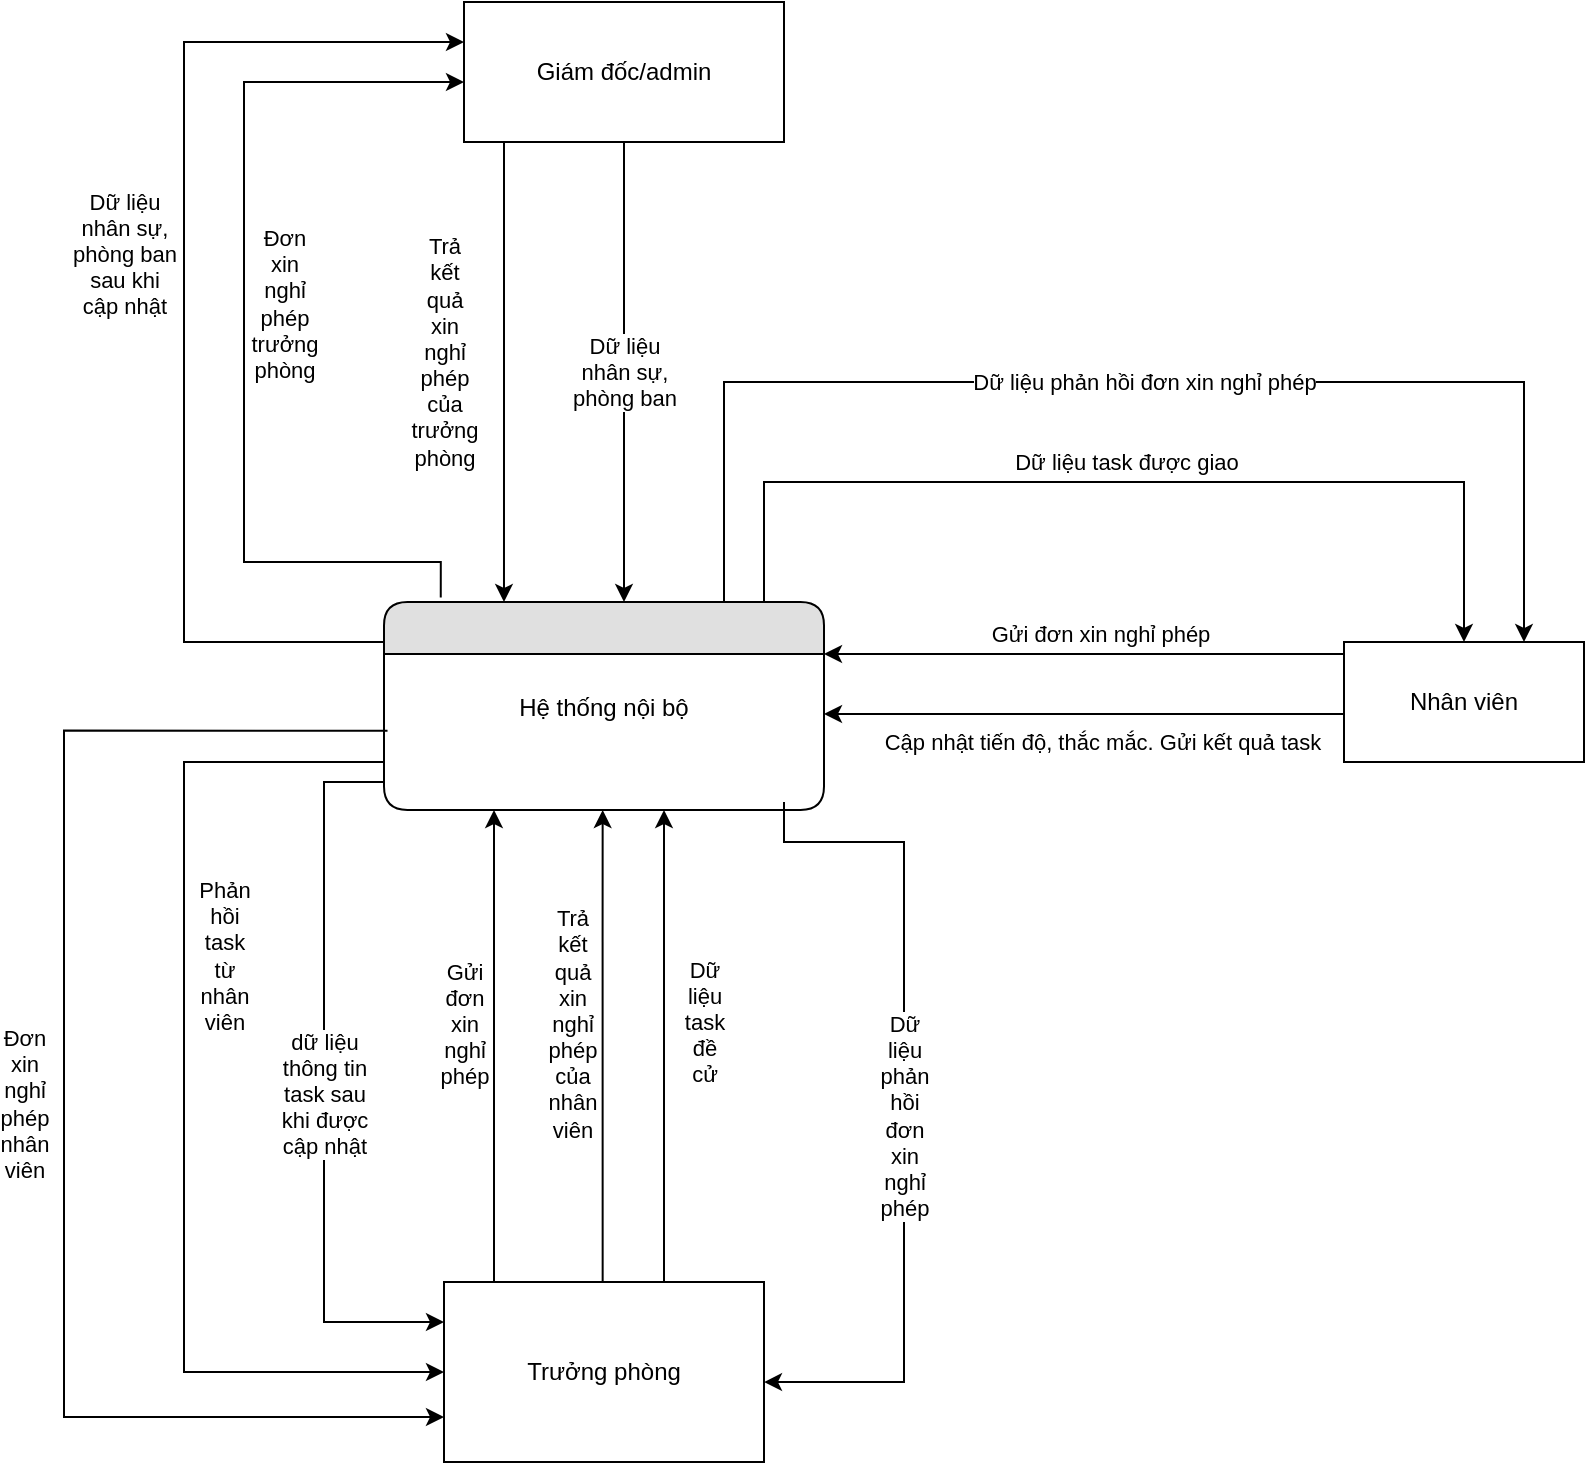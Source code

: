 <mxfile version="20.5.3" type="device"><diagram name="Page-1" id="b520641d-4fe3-3701-9064-5fc419738815"><mxGraphModel dx="1422" dy="1682" grid="1" gridSize="10" guides="1" tooltips="1" connect="1" arrows="1" fold="1" page="1" pageScale="1" pageWidth="1100" pageHeight="850" background="none" math="0" shadow="0"><root><mxCell id="0"/><mxCell id="1" parent="0"/><mxCell id="fqye5eWBIhc4Td7Mtxps-8" value="Dữ liệu&lt;br&gt;nhân sự,&lt;br&gt;phòng ban&lt;br&gt;sau khi&lt;br&gt;cập nhật" style="edgeStyle=orthogonalEdgeStyle;rounded=0;orthogonalLoop=1;jettySize=auto;html=1;" parent="1" source="fqye5eWBIhc4Td7Mtxps-1" target="fqye5eWBIhc4Td7Mtxps-6" edge="1"><mxGeometry x="0.091" y="30" relative="1" as="geometry"><Array as="points"><mxPoint x="280" y="230"/><mxPoint x="280" y="-70"/></Array><mxPoint as="offset"/></mxGeometry></mxCell><mxCell id="fqye5eWBIhc4Td7Mtxps-11" value="Phản&lt;br&gt;hồi&lt;br&gt;task&lt;br&gt;từ&lt;br&gt;nhân&lt;br&gt;viên" style="edgeStyle=orthogonalEdgeStyle;rounded=0;orthogonalLoop=1;jettySize=auto;html=1;" parent="1" source="fqye5eWBIhc4Td7Mtxps-1" target="fqye5eWBIhc4Td7Mtxps-5" edge="1"><mxGeometry x="-0.27" y="20" relative="1" as="geometry"><Array as="points"><mxPoint x="280" y="290"/><mxPoint x="280" y="595"/></Array><mxPoint y="1" as="offset"/></mxGeometry></mxCell><mxCell id="Kd0ruB5Ecc0disqRb_Pp-1" value="Dữ liệu phản hồi đơn xin nghỉ phép" style="edgeStyle=orthogonalEdgeStyle;rounded=0;orthogonalLoop=1;jettySize=auto;html=1;entryX=0.75;entryY=0;entryDx=0;entryDy=0;" parent="1" source="fqye5eWBIhc4Td7Mtxps-1" target="fqye5eWBIhc4Td7Mtxps-4" edge="1"><mxGeometry relative="1" as="geometry"><Array as="points"><mxPoint x="550" y="100"/><mxPoint x="950" y="100"/></Array></mxGeometry></mxCell><mxCell id="fqye5eWBIhc4Td7Mtxps-1" value="" style="swimlane;html=1;fontStyle=0;childLayout=stackLayout;horizontal=1;startSize=26;fillColor=#e0e0e0;horizontalStack=0;resizeParent=1;resizeLast=0;collapsible=1;marginBottom=0;swimlaneFillColor=#ffffff;align=center;rounded=1;shadow=0;comic=0;labelBackgroundColor=none;strokeWidth=1;fontFamily=Verdana;fontSize=12" parent="1" vertex="1"><mxGeometry x="380" y="210" width="220" height="104" as="geometry"><mxRectangle x="560" y="266" width="50" height="40" as="alternateBounds"/></mxGeometry></mxCell><mxCell id="fqye5eWBIhc4Td7Mtxps-2" value="Hệ thống nội bộ" style="text;html=1;strokeColor=none;fillColor=none;spacingLeft=4;spacingRight=4;whiteSpace=wrap;overflow=hidden;rotatable=0;points=[[0,0.5],[1,0.5]];portConstraint=eastwest;align=center;verticalAlign=middle;" parent="fqye5eWBIhc4Td7Mtxps-1" vertex="1"><mxGeometry y="26" width="220" height="54" as="geometry"/></mxCell><mxCell id="4uzdYfC8Z5SML1ntKuAn-4" style="edgeStyle=orthogonalEdgeStyle;rounded=0;orthogonalLoop=1;jettySize=auto;html=1;" parent="1" source="fqye5eWBIhc4Td7Mtxps-4" edge="1"><mxGeometry relative="1" as="geometry"><mxPoint x="600" y="266" as="targetPoint"/><Array as="points"><mxPoint x="600" y="266"/></Array></mxGeometry></mxCell><mxCell id="4uzdYfC8Z5SML1ntKuAn-5" value="Cập nhật tiến độ, thắc mắc. Gửi kết quả task" style="edgeLabel;html=1;align=center;verticalAlign=middle;resizable=0;points=[];" parent="4uzdYfC8Z5SML1ntKuAn-4" vertex="1" connectable="0"><mxGeometry x="0.207" y="-2" relative="1" as="geometry"><mxPoint x="36" y="16" as="offset"/></mxGeometry></mxCell><mxCell id="3bINpbZNRFNxKzrii0VC-3" style="edgeStyle=orthogonalEdgeStyle;rounded=0;orthogonalLoop=1;jettySize=auto;html=1;entryX=1;entryY=0.25;entryDx=0;entryDy=0;" parent="1" source="fqye5eWBIhc4Td7Mtxps-4" target="fqye5eWBIhc4Td7Mtxps-1" edge="1"><mxGeometry relative="1" as="geometry"><Array as="points"><mxPoint x="760" y="236"/><mxPoint x="760" y="236"/></Array></mxGeometry></mxCell><mxCell id="3bINpbZNRFNxKzrii0VC-4" value="Gửi đơn xin nghỉ phép" style="edgeLabel;html=1;align=center;verticalAlign=middle;resizable=0;points=[];" parent="3bINpbZNRFNxKzrii0VC-3" vertex="1" connectable="0"><mxGeometry x="-0.13" y="3" relative="1" as="geometry"><mxPoint x="-9" y="-13" as="offset"/></mxGeometry></mxCell><mxCell id="fqye5eWBIhc4Td7Mtxps-4" value="Nhân viên" style="rounded=0;whiteSpace=wrap;html=1;" parent="1" vertex="1"><mxGeometry x="860" y="230" width="120" height="60" as="geometry"/></mxCell><mxCell id="fqye5eWBIhc4Td7Mtxps-10" style="edgeStyle=orthogonalEdgeStyle;rounded=0;orthogonalLoop=1;jettySize=auto;html=1;" parent="1" source="fqye5eWBIhc4Td7Mtxps-5" edge="1"><mxGeometry relative="1" as="geometry"><mxPoint x="520" y="314" as="targetPoint"/><Array as="points"><mxPoint x="520" y="330"/><mxPoint x="520" y="330"/></Array></mxGeometry></mxCell><mxCell id="4uzdYfC8Z5SML1ntKuAn-1" value="Dữ&lt;br&gt;liệu&lt;br&gt;task&lt;br&gt;đề&lt;br&gt;cử" style="edgeLabel;html=1;align=center;verticalAlign=middle;resizable=0;points=[];" parent="fqye5eWBIhc4Td7Mtxps-10" vertex="1" connectable="0"><mxGeometry x="0.224" y="3" relative="1" as="geometry"><mxPoint x="23" y="14" as="offset"/></mxGeometry></mxCell><mxCell id="Kd0ruB5Ecc0disqRb_Pp-2" value="Gửi&lt;br&gt;đơn&lt;br&gt;xin&lt;br&gt;nghỉ&lt;br&gt;phép" style="edgeStyle=orthogonalEdgeStyle;rounded=0;orthogonalLoop=1;jettySize=auto;html=1;entryX=0.25;entryY=1;entryDx=0;entryDy=0;" parent="1" source="fqye5eWBIhc4Td7Mtxps-5" target="fqye5eWBIhc4Td7Mtxps-1" edge="1"><mxGeometry x="0.102" y="15" relative="1" as="geometry"><mxPoint x="440" y="340" as="targetPoint"/><Array as="points"><mxPoint x="435" y="380"/><mxPoint x="435" y="380"/></Array><mxPoint y="1" as="offset"/></mxGeometry></mxCell><mxCell id="fqye5eWBIhc4Td7Mtxps-5" value="Trưởng phòng" style="rounded=0;whiteSpace=wrap;html=1;" parent="1" vertex="1"><mxGeometry x="410" y="550" width="160" height="90" as="geometry"/></mxCell><mxCell id="fqye5eWBIhc4Td7Mtxps-7" value="Dữ liệu&lt;br&gt;nhân sự,&lt;br&gt;phòng ban" style="edgeStyle=orthogonalEdgeStyle;rounded=0;orthogonalLoop=1;jettySize=auto;html=1;" parent="1" source="fqye5eWBIhc4Td7Mtxps-6" target="fqye5eWBIhc4Td7Mtxps-1" edge="1"><mxGeometry relative="1" as="geometry"><Array as="points"><mxPoint x="500" y="50"/><mxPoint x="500" y="50"/></Array></mxGeometry></mxCell><mxCell id="fqye5eWBIhc4Td7Mtxps-6" value="Giám đốc/admin" style="rounded=0;whiteSpace=wrap;html=1;" parent="1" vertex="1"><mxGeometry x="420" y="-90" width="160" height="70" as="geometry"/></mxCell><mxCell id="4uzdYfC8Z5SML1ntKuAn-2" value="dữ liệu&lt;br&gt;thông tin&lt;br&gt;task sau&lt;br&gt;khi được&lt;br&gt;cập nhật" style="edgeStyle=orthogonalEdgeStyle;rounded=0;orthogonalLoop=1;jettySize=auto;html=1;" parent="1" edge="1"><mxGeometry x="0.032" relative="1" as="geometry"><Array as="points"><mxPoint x="350" y="300"/><mxPoint x="350" y="570"/></Array><mxPoint x="380" y="300" as="sourcePoint"/><mxPoint x="410" y="570" as="targetPoint"/><mxPoint as="offset"/></mxGeometry></mxCell><mxCell id="4uzdYfC8Z5SML1ntKuAn-3" value="Dữ liệu task được giao" style="edgeStyle=orthogonalEdgeStyle;rounded=0;orthogonalLoop=1;jettySize=auto;html=1;entryX=0.5;entryY=0;entryDx=0;entryDy=0;" parent="1" target="fqye5eWBIhc4Td7Mtxps-4" edge="1"><mxGeometry x="-0.016" y="10" relative="1" as="geometry"><mxPoint x="850" y="250" as="targetPoint"/><Array as="points"><mxPoint x="570" y="210"/><mxPoint x="570" y="150"/><mxPoint x="920" y="150"/></Array><mxPoint as="offset"/><mxPoint x="570" y="210" as="sourcePoint"/></mxGeometry></mxCell><mxCell id="Kd0ruB5Ecc0disqRb_Pp-3" value="Đơn&lt;br&gt;xin&lt;br&gt;nghỉ&lt;br&gt;phép&lt;br&gt;nhân&lt;br&gt;viên" style="edgeStyle=orthogonalEdgeStyle;rounded=0;orthogonalLoop=1;jettySize=auto;html=1;exitX=0.008;exitY=0.71;exitDx=0;exitDy=0;exitPerimeter=0;entryX=0;entryY=0.75;entryDx=0;entryDy=0;" parent="1" source="fqye5eWBIhc4Td7Mtxps-2" target="fqye5eWBIhc4Td7Mtxps-5" edge="1"><mxGeometry x="0.004" y="-20" relative="1" as="geometry"><Array as="points"><mxPoint x="220" y="274"/><mxPoint x="220" y="618"/></Array><mxPoint x="350" y="274.997" as="sourcePoint"/><mxPoint x="380" y="574.997" as="targetPoint"/><mxPoint y="-1" as="offset"/></mxGeometry></mxCell><mxCell id="Kd0ruB5Ecc0disqRb_Pp-5" value="Trả&lt;br&gt;kết&lt;br&gt;quả&lt;br&gt;xin&lt;br&gt;nghỉ&lt;br&gt;phép&lt;br&gt;của&lt;br&gt;nhân&lt;br&gt;viên" style="edgeStyle=orthogonalEdgeStyle;rounded=0;orthogonalLoop=1;jettySize=auto;html=1;entryX=0.25;entryY=1;entryDx=0;entryDy=0;" parent="1" edge="1"><mxGeometry x="0.102" y="15" relative="1" as="geometry"><mxPoint x="489.33" y="550" as="sourcePoint"/><mxPoint x="489.33" y="314" as="targetPoint"/><Array as="points"><mxPoint x="489.33" y="380"/><mxPoint x="489.33" y="380"/></Array><mxPoint y="1" as="offset"/></mxGeometry></mxCell><mxCell id="Kd0ruB5Ecc0disqRb_Pp-7" value="Đơn&lt;br&gt;xin&lt;br&gt;nghỉ&lt;br&gt;phép&lt;br&gt;trưởng&lt;br&gt;phòng" style="edgeStyle=orthogonalEdgeStyle;rounded=0;orthogonalLoop=1;jettySize=auto;html=1;exitX=0.129;exitY=-0.022;exitDx=0;exitDy=0;exitPerimeter=0;" parent="1" source="fqye5eWBIhc4Td7Mtxps-1" edge="1"><mxGeometry x="0.056" y="-20" relative="1" as="geometry"><Array as="points"><mxPoint x="408" y="190"/><mxPoint x="310" y="190"/><mxPoint x="310" y="-50"/></Array><mxPoint y="1" as="offset"/><mxPoint x="400" y="250.067" as="sourcePoint"/><mxPoint x="420" y="-50" as="targetPoint"/></mxGeometry></mxCell><mxCell id="Kd0ruB5Ecc0disqRb_Pp-8" value="Trả&lt;br&gt;kết&lt;br&gt;quả&lt;br&gt;xin&lt;br&gt;nghỉ&lt;br&gt;phép&lt;br&gt;của&lt;br&gt;trưởng&lt;br&gt;phòng" style="edgeStyle=orthogonalEdgeStyle;rounded=0;orthogonalLoop=1;jettySize=auto;html=1;exitX=0.125;exitY=1;exitDx=0;exitDy=0;exitPerimeter=0;" parent="1" source="fqye5eWBIhc4Td7Mtxps-6" edge="1"><mxGeometry x="-0.091" y="-30" relative="1" as="geometry"><Array as="points"/><mxPoint x="439.997" y="-10" as="sourcePoint"/><mxPoint x="439.997" y="210" as="targetPoint"/><mxPoint as="offset"/></mxGeometry></mxCell><mxCell id="Kd0ruB5Ecc0disqRb_Pp-9" value="Dữ&lt;br&gt;liệu&lt;br&gt;phản&lt;br&gt;hồi&lt;br&gt;đơn&lt;br&gt;xin&lt;br&gt;nghỉ&lt;br&gt;phép" style="edgeStyle=orthogonalEdgeStyle;rounded=0;orthogonalLoop=1;jettySize=auto;html=1;entryX=1;entryY=0.556;entryDx=0;entryDy=0;entryPerimeter=0;" parent="1" target="fqye5eWBIhc4Td7Mtxps-5" edge="1"><mxGeometry x="0.032" relative="1" as="geometry"><Array as="points"><mxPoint x="580" y="330"/><mxPoint x="640" y="330"/><mxPoint x="640" y="600"/></Array><mxPoint x="580" y="310" as="sourcePoint"/><mxPoint x="580" y="600" as="targetPoint"/><mxPoint as="offset"/></mxGeometry></mxCell></root></mxGraphModel></diagram></mxfile>